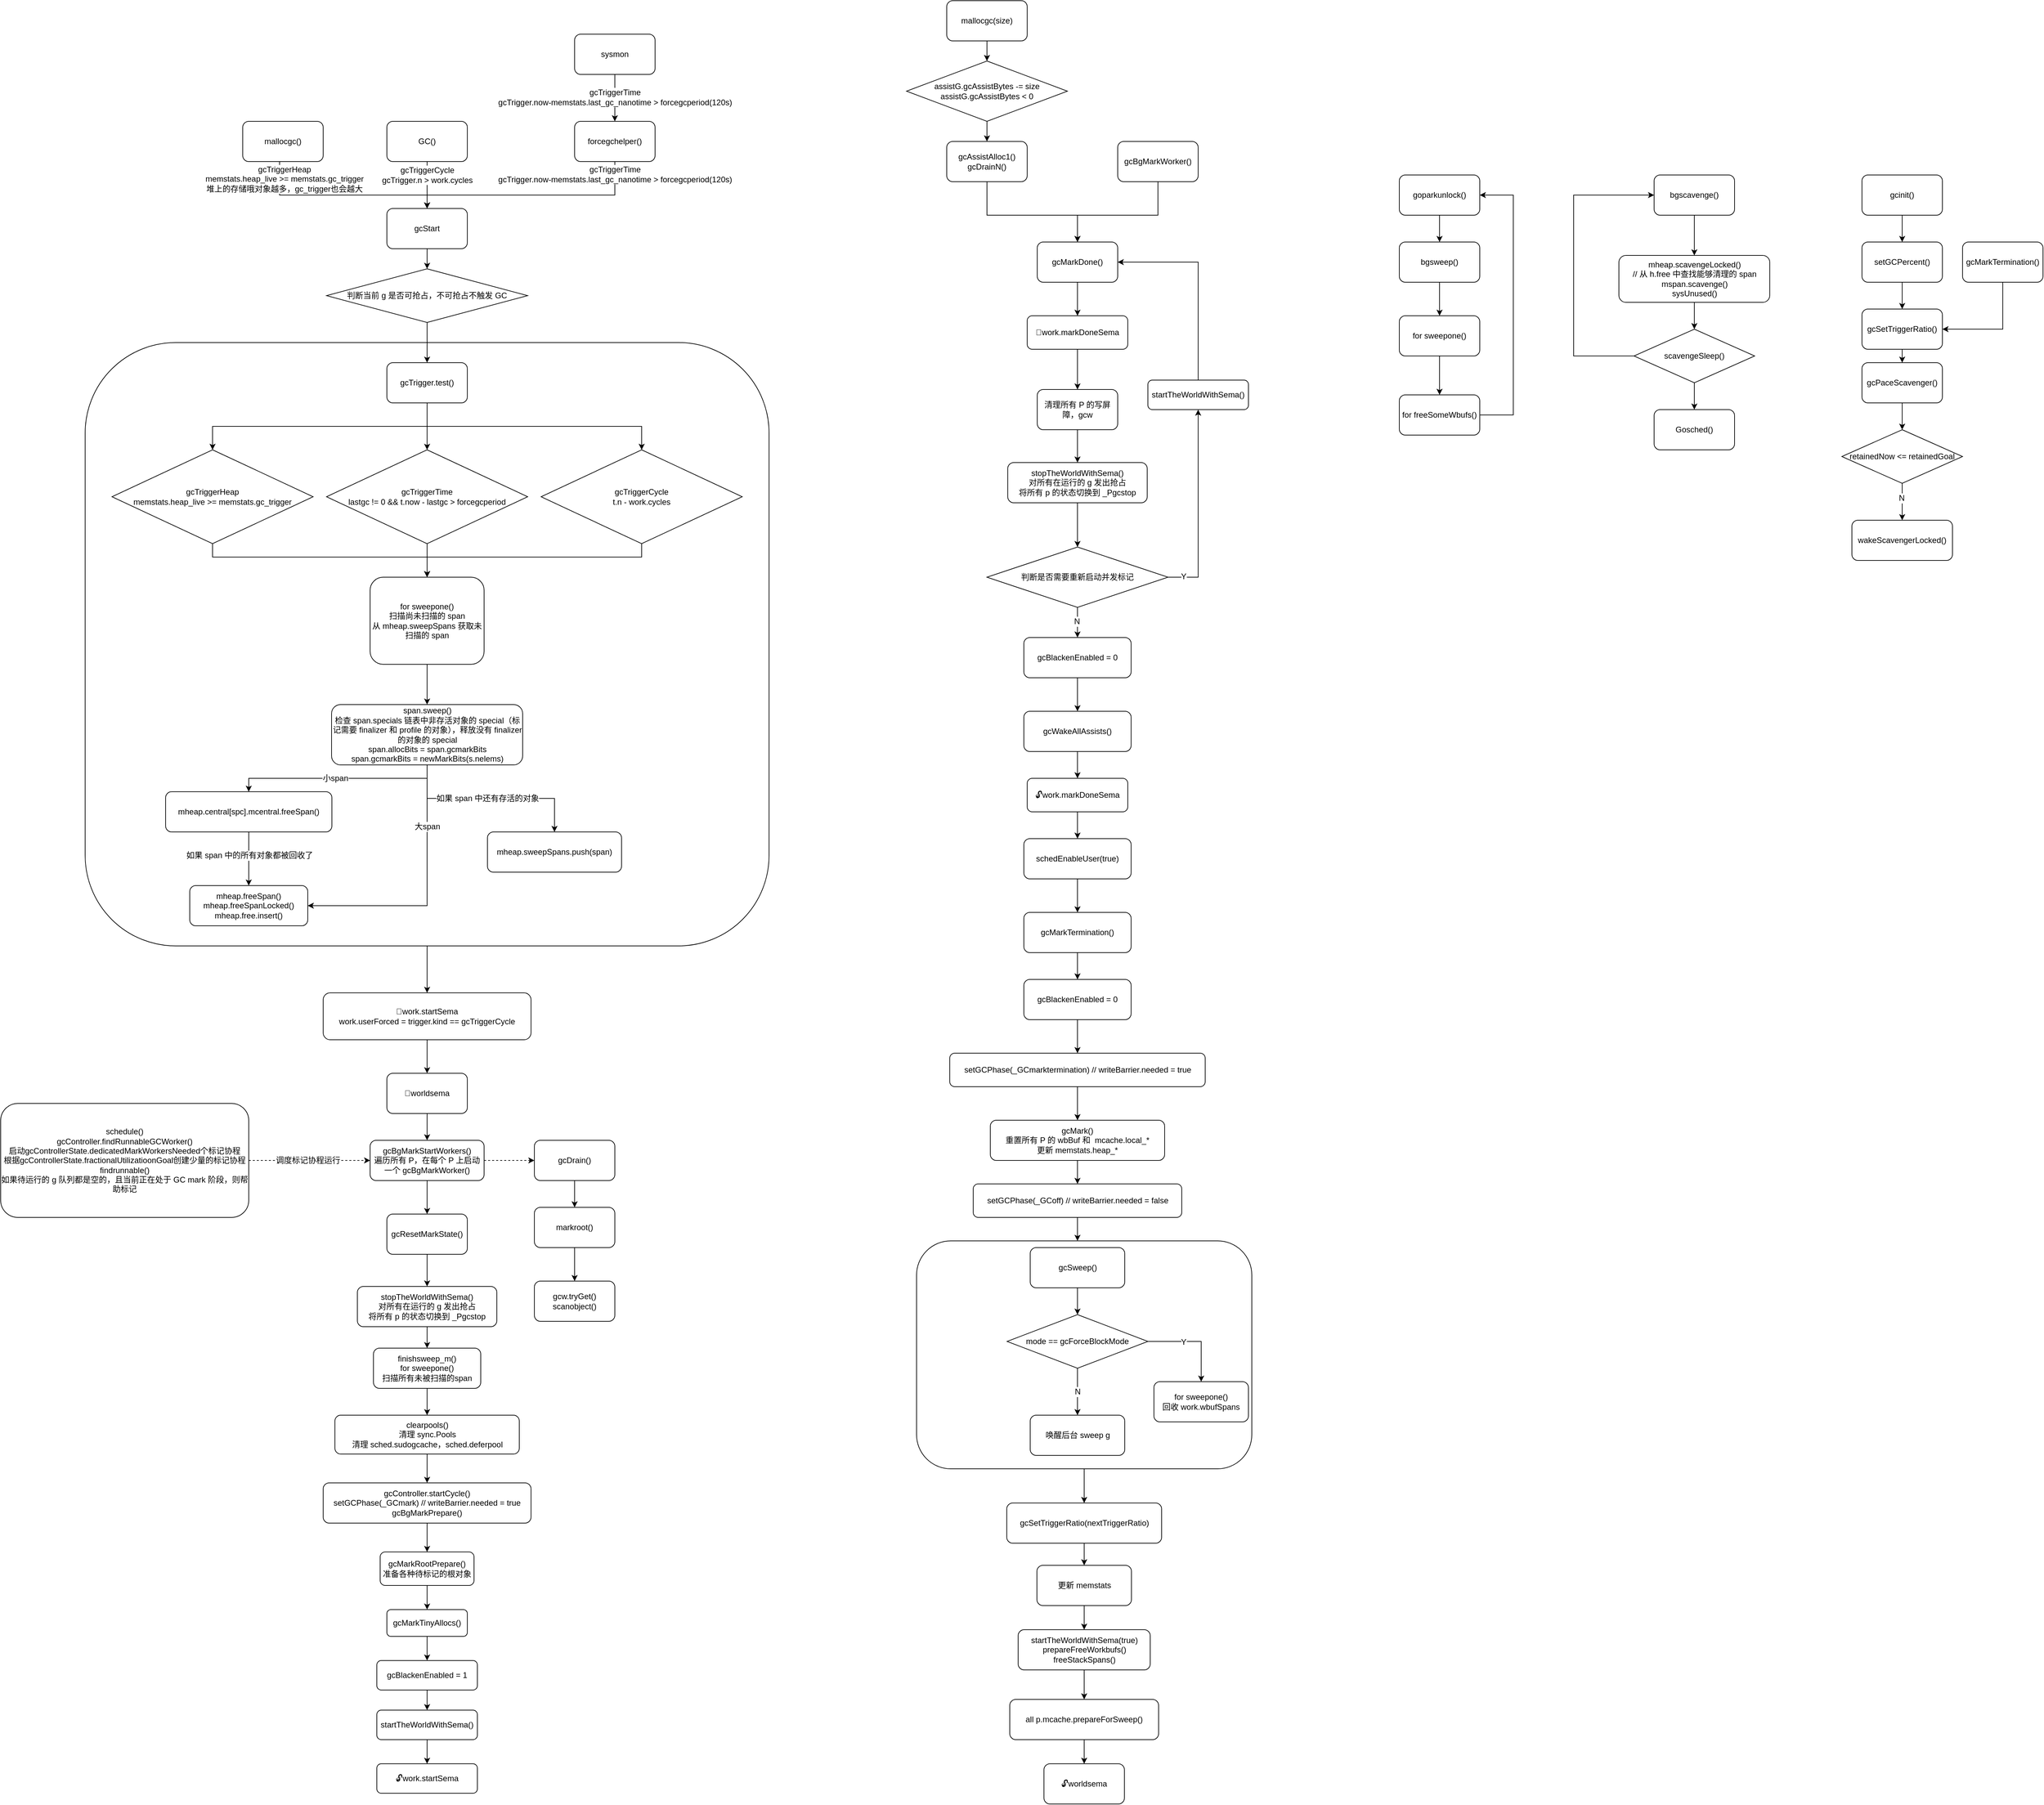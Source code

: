 <mxfile version="12.3.3" type="device" pages="1"><diagram id="ys3H9dHyTZ1n1bp9Ow3e" name="第 1 页"><mxGraphModel dx="1773" dy="725" grid="1" gridSize="10" guides="1" tooltips="1" connect="1" arrows="1" fold="1" page="1" pageScale="1" pageWidth="827" pageHeight="1169" math="0" shadow="0"><root><mxCell id="0"/><mxCell id="1" parent="0"/><mxCell id="b1oLzj6t-3ct0_ZzVgzB-7" style="edgeStyle=orthogonalEdgeStyle;rounded=0;orthogonalLoop=1;jettySize=auto;html=1;entryX=0.5;entryY=0;entryDx=0;entryDy=0;" parent="1" source="b1oLzj6t-3ct0_ZzVgzB-5" target="b1oLzj6t-3ct0_ZzVgzB-6" edge="1"><mxGeometry relative="1" as="geometry"/></mxCell><mxCell id="b1oLzj6t-3ct0_ZzVgzB-5" value="" style="rounded=1;whiteSpace=wrap;html=1;" parent="1" vertex="1"><mxGeometry x="1130" y="2270" width="500" height="340" as="geometry"/></mxCell><mxCell id="8uisp16iPIxhRi5GHD26-39" style="edgeStyle=orthogonalEdgeStyle;rounded=0;orthogonalLoop=1;jettySize=auto;html=1;entryX=0.5;entryY=0;entryDx=0;entryDy=0;" parent="1" source="8uisp16iPIxhRi5GHD26-37" target="8uisp16iPIxhRi5GHD26-38" edge="1"><mxGeometry relative="1" as="geometry"/></mxCell><mxCell id="8uisp16iPIxhRi5GHD26-37" value="" style="rounded=1;whiteSpace=wrap;html=1;" parent="1" vertex="1"><mxGeometry x="-110" y="930" width="1020" height="900" as="geometry"/></mxCell><mxCell id="8uisp16iPIxhRi5GHD26-11" style="edgeStyle=orthogonalEdgeStyle;rounded=0;orthogonalLoop=1;jettySize=auto;html=1;entryX=0.5;entryY=0;entryDx=0;entryDy=0;" parent="1" source="8uisp16iPIxhRi5GHD26-1" target="8uisp16iPIxhRi5GHD26-10" edge="1"><mxGeometry relative="1" as="geometry"/></mxCell><mxCell id="8uisp16iPIxhRi5GHD26-1" value="gcStart" style="rounded=1;whiteSpace=wrap;html=1;" parent="1" vertex="1"><mxGeometry x="340" y="730" width="120" height="60" as="geometry"/></mxCell><mxCell id="8uisp16iPIxhRi5GHD26-8" style="edgeStyle=orthogonalEdgeStyle;rounded=0;orthogonalLoop=1;jettySize=auto;html=1;entryX=0.5;entryY=0;entryDx=0;entryDy=0;" parent="1" source="8uisp16iPIxhRi5GHD26-2" target="8uisp16iPIxhRi5GHD26-1" edge="1"><mxGeometry relative="1" as="geometry"><Array as="points"><mxPoint x="180" y="710"/><mxPoint x="400" y="710"/></Array></mxGeometry></mxCell><mxCell id="G8RIsHedrtLIxMDYcc-C-1" value="gcTriggerHeap&lt;br&gt;memstats.heap_live &amp;gt;= memstats.gc_trigger&lt;br&gt;堆上的存储哦对象越多，gc_trigger也会越大" style="text;html=1;align=center;verticalAlign=middle;resizable=0;points=[];;labelBackgroundColor=#ffffff;" vertex="1" connectable="0" parent="8uisp16iPIxhRi5GHD26-8"><mxGeometry x="-0.821" y="7" relative="1" as="geometry"><mxPoint as="offset"/></mxGeometry></mxCell><mxCell id="8uisp16iPIxhRi5GHD26-2" value="mallocgc()" style="rounded=1;whiteSpace=wrap;html=1;" parent="1" vertex="1"><mxGeometry x="125" y="600" width="120" height="60" as="geometry"/></mxCell><mxCell id="8uisp16iPIxhRi5GHD26-5" style="edgeStyle=orthogonalEdgeStyle;rounded=0;orthogonalLoop=1;jettySize=auto;html=1;entryX=0.5;entryY=0;entryDx=0;entryDy=0;" parent="1" source="8uisp16iPIxhRi5GHD26-4" target="8uisp16iPIxhRi5GHD26-1" edge="1"><mxGeometry relative="1" as="geometry"/></mxCell><mxCell id="G8RIsHedrtLIxMDYcc-C-2" value="gcTriggerCycle&lt;br&gt;gcTrigger.n &amp;gt; work.cycles" style="text;html=1;align=center;verticalAlign=middle;resizable=0;points=[];;labelBackgroundColor=#ffffff;" vertex="1" connectable="0" parent="8uisp16iPIxhRi5GHD26-5"><mxGeometry x="-0.171" y="1" relative="1" as="geometry"><mxPoint x="-1" y="-9" as="offset"/></mxGeometry></mxCell><mxCell id="8uisp16iPIxhRi5GHD26-4" value="GC()" style="rounded=1;whiteSpace=wrap;html=1;" parent="1" vertex="1"><mxGeometry x="340" y="600" width="120" height="60" as="geometry"/></mxCell><mxCell id="8uisp16iPIxhRi5GHD26-7" style="edgeStyle=orthogonalEdgeStyle;rounded=0;orthogonalLoop=1;jettySize=auto;html=1;entryX=0.5;entryY=0;entryDx=0;entryDy=0;exitX=0.5;exitY=1;exitDx=0;exitDy=0;" parent="1" source="8uisp16iPIxhRi5GHD26-6" target="8uisp16iPIxhRi5GHD26-1" edge="1"><mxGeometry relative="1" as="geometry"><Array as="points"><mxPoint x="680" y="710"/><mxPoint x="400" y="710"/></Array></mxGeometry></mxCell><mxCell id="G8RIsHedrtLIxMDYcc-C-3" value="gcTriggerTime&lt;br&gt;gcTrigger.now-memstats.last_gc_nanotime &amp;gt; forcegcperiod(120s)" style="text;html=1;align=center;verticalAlign=middle;resizable=0;points=[];;labelBackgroundColor=#ffffff;" vertex="1" connectable="0" parent="8uisp16iPIxhRi5GHD26-7"><mxGeometry x="-0.796" y="1" relative="1" as="geometry"><mxPoint x="-1" y="-17" as="offset"/></mxGeometry></mxCell><mxCell id="8uisp16iPIxhRi5GHD26-6" value="forcegchelper()" style="rounded=1;whiteSpace=wrap;html=1;" parent="1" vertex="1"><mxGeometry x="620" y="600" width="120" height="60" as="geometry"/></mxCell><mxCell id="8uisp16iPIxhRi5GHD26-13" style="edgeStyle=orthogonalEdgeStyle;rounded=0;orthogonalLoop=1;jettySize=auto;html=1;entryX=0.5;entryY=0;entryDx=0;entryDy=0;" parent="1" source="8uisp16iPIxhRi5GHD26-10" target="8uisp16iPIxhRi5GHD26-12" edge="1"><mxGeometry relative="1" as="geometry"/></mxCell><mxCell id="8uisp16iPIxhRi5GHD26-10" value="判断当前 g 是否可抢占，不可抢占不触发 GC" style="rhombus;whiteSpace=wrap;html=1;" parent="1" vertex="1"><mxGeometry x="250" y="820" width="300" height="80" as="geometry"/></mxCell><mxCell id="8uisp16iPIxhRi5GHD26-17" style="edgeStyle=orthogonalEdgeStyle;rounded=0;orthogonalLoop=1;jettySize=auto;html=1;entryX=0.5;entryY=0;entryDx=0;entryDy=0;" parent="1" source="8uisp16iPIxhRi5GHD26-12" target="8uisp16iPIxhRi5GHD26-15" edge="1"><mxGeometry relative="1" as="geometry"/></mxCell><mxCell id="8uisp16iPIxhRi5GHD26-18" style="edgeStyle=orthogonalEdgeStyle;rounded=0;orthogonalLoop=1;jettySize=auto;html=1;entryX=0.5;entryY=0;entryDx=0;entryDy=0;exitX=0.5;exitY=1;exitDx=0;exitDy=0;" parent="1" source="8uisp16iPIxhRi5GHD26-12" target="8uisp16iPIxhRi5GHD26-14" edge="1"><mxGeometry relative="1" as="geometry"/></mxCell><mxCell id="8uisp16iPIxhRi5GHD26-19" style="edgeStyle=orthogonalEdgeStyle;rounded=0;orthogonalLoop=1;jettySize=auto;html=1;entryX=0.5;entryY=0;entryDx=0;entryDy=0;exitX=0.5;exitY=1;exitDx=0;exitDy=0;" parent="1" source="8uisp16iPIxhRi5GHD26-12" target="8uisp16iPIxhRi5GHD26-16" edge="1"><mxGeometry relative="1" as="geometry"/></mxCell><mxCell id="8uisp16iPIxhRi5GHD26-12" value="gcTrigger.test()" style="rounded=1;whiteSpace=wrap;html=1;" parent="1" vertex="1"><mxGeometry x="340" y="960" width="120" height="60" as="geometry"/></mxCell><mxCell id="G8RIsHedrtLIxMDYcc-C-7" style="edgeStyle=orthogonalEdgeStyle;rounded=0;orthogonalLoop=1;jettySize=auto;html=1;entryX=0.5;entryY=0;entryDx=0;entryDy=0;" edge="1" parent="1" source="8uisp16iPIxhRi5GHD26-14" target="8uisp16iPIxhRi5GHD26-20"><mxGeometry relative="1" as="geometry"><Array as="points"><mxPoint x="80" y="1250"/><mxPoint x="400" y="1250"/></Array></mxGeometry></mxCell><mxCell id="8uisp16iPIxhRi5GHD26-14" value="gcTriggerHeap&lt;br&gt;memstats.heap_live &amp;gt;= memstats.gc_trigger" style="rhombus;whiteSpace=wrap;html=1;" parent="1" vertex="1"><mxGeometry x="-70" y="1090" width="300" height="140" as="geometry"/></mxCell><mxCell id="8uisp16iPIxhRi5GHD26-21" style="edgeStyle=orthogonalEdgeStyle;rounded=0;orthogonalLoop=1;jettySize=auto;html=1;entryX=0.5;entryY=0;entryDx=0;entryDy=0;" parent="1" source="8uisp16iPIxhRi5GHD26-15" target="8uisp16iPIxhRi5GHD26-20" edge="1"><mxGeometry relative="1" as="geometry"/></mxCell><mxCell id="8uisp16iPIxhRi5GHD26-15" value="gcTriggerTime&lt;br&gt;lastgc != 0 &amp;amp;&amp;amp; t.now - lastgc &amp;gt; forcegcperiod" style="rhombus;whiteSpace=wrap;html=1;" parent="1" vertex="1"><mxGeometry x="250" y="1090" width="300" height="140" as="geometry"/></mxCell><mxCell id="G8RIsHedrtLIxMDYcc-C-8" style="edgeStyle=orthogonalEdgeStyle;rounded=0;orthogonalLoop=1;jettySize=auto;html=1;entryX=0.5;entryY=0;entryDx=0;entryDy=0;" edge="1" parent="1" source="8uisp16iPIxhRi5GHD26-16" target="8uisp16iPIxhRi5GHD26-20"><mxGeometry relative="1" as="geometry"><Array as="points"><mxPoint x="720" y="1250"/><mxPoint x="400" y="1250"/></Array></mxGeometry></mxCell><mxCell id="8uisp16iPIxhRi5GHD26-16" value="gcTriggerCycle&lt;br&gt;t.n - work.cycles" style="rhombus;whiteSpace=wrap;html=1;" parent="1" vertex="1"><mxGeometry x="570" y="1090" width="300" height="140" as="geometry"/></mxCell><mxCell id="8uisp16iPIxhRi5GHD26-23" style="edgeStyle=orthogonalEdgeStyle;rounded=0;orthogonalLoop=1;jettySize=auto;html=1;" parent="1" source="8uisp16iPIxhRi5GHD26-20" target="8uisp16iPIxhRi5GHD26-22" edge="1"><mxGeometry relative="1" as="geometry"/></mxCell><mxCell id="8uisp16iPIxhRi5GHD26-20" value="for sweepone()&lt;br&gt;扫描尚未扫描的 span&lt;br&gt;从 mheap.sweepSpans 获取未扫描的 span" style="rounded=1;whiteSpace=wrap;html=1;" parent="1" vertex="1"><mxGeometry x="315" y="1280" width="170" height="130" as="geometry"/></mxCell><mxCell id="8uisp16iPIxhRi5GHD26-25" style="edgeStyle=orthogonalEdgeStyle;rounded=0;orthogonalLoop=1;jettySize=auto;html=1;entryX=0.5;entryY=0;entryDx=0;entryDy=0;" parent="1" source="8uisp16iPIxhRi5GHD26-22" target="8uisp16iPIxhRi5GHD26-24" edge="1"><mxGeometry relative="1" as="geometry"/></mxCell><mxCell id="8uisp16iPIxhRi5GHD26-26" value="小span" style="text;html=1;resizable=0;points=[];align=center;verticalAlign=middle;labelBackgroundColor=#ffffff;" parent="8uisp16iPIxhRi5GHD26-25" vertex="1" connectable="0"><mxGeometry x="0.025" relative="1" as="geometry"><mxPoint as="offset"/></mxGeometry></mxCell><mxCell id="8uisp16iPIxhRi5GHD26-30" style="edgeStyle=orthogonalEdgeStyle;rounded=0;orthogonalLoop=1;jettySize=auto;html=1;entryX=1;entryY=0.5;entryDx=0;entryDy=0;" parent="1" source="8uisp16iPIxhRi5GHD26-22" target="8uisp16iPIxhRi5GHD26-27" edge="1"><mxGeometry relative="1" as="geometry"><Array as="points"><mxPoint x="400" y="1770"/></Array></mxGeometry></mxCell><mxCell id="8uisp16iPIxhRi5GHD26-31" value="大span" style="text;html=1;resizable=0;points=[];align=center;verticalAlign=middle;labelBackgroundColor=#ffffff;" parent="8uisp16iPIxhRi5GHD26-30" vertex="1" connectable="0"><mxGeometry x="-0.528" relative="1" as="geometry"><mxPoint as="offset"/></mxGeometry></mxCell><mxCell id="8uisp16iPIxhRi5GHD26-35" style="edgeStyle=orthogonalEdgeStyle;rounded=0;orthogonalLoop=1;jettySize=auto;html=1;" parent="1" source="8uisp16iPIxhRi5GHD26-22" target="8uisp16iPIxhRi5GHD26-32" edge="1"><mxGeometry relative="1" as="geometry"/></mxCell><mxCell id="8uisp16iPIxhRi5GHD26-36" value="如果 span 中还有存活的对象" style="text;html=1;resizable=0;points=[];align=center;verticalAlign=middle;labelBackgroundColor=#ffffff;" parent="8uisp16iPIxhRi5GHD26-35" vertex="1" connectable="0"><mxGeometry x="-0.152" y="-2" relative="1" as="geometry"><mxPoint x="17" y="-2" as="offset"/></mxGeometry></mxCell><mxCell id="8uisp16iPIxhRi5GHD26-22" value="span.sweep()&lt;br&gt;检查 span.specials 链表中非存活对象的 special（标记需要 finalizer 和 profile 的对象），释放没有 finalizer 的对象的 special&lt;br&gt;span.allocBits = span.gcmarkBits&lt;br&gt;span.gcmarkBits = newMarkBits(s.nelems)" style="rounded=1;whiteSpace=wrap;html=1;" parent="1" vertex="1"><mxGeometry x="257.5" y="1470" width="285" height="90" as="geometry"/></mxCell><mxCell id="8uisp16iPIxhRi5GHD26-28" style="edgeStyle=orthogonalEdgeStyle;rounded=0;orthogonalLoop=1;jettySize=auto;html=1;entryX=0.5;entryY=0;entryDx=0;entryDy=0;" parent="1" source="8uisp16iPIxhRi5GHD26-24" target="8uisp16iPIxhRi5GHD26-27" edge="1"><mxGeometry relative="1" as="geometry"/></mxCell><mxCell id="8uisp16iPIxhRi5GHD26-29" value="如果 span 中的所有对象都被回收了" style="text;html=1;resizable=0;points=[];align=center;verticalAlign=middle;labelBackgroundColor=#ffffff;" parent="8uisp16iPIxhRi5GHD26-28" vertex="1" connectable="0"><mxGeometry x="-0.12" y="1" relative="1" as="geometry"><mxPoint as="offset"/></mxGeometry></mxCell><mxCell id="8uisp16iPIxhRi5GHD26-24" value="mheap.central[spc].mcentral.freeSpan()" style="rounded=1;whiteSpace=wrap;html=1;" parent="1" vertex="1"><mxGeometry x="10" y="1600" width="248" height="60" as="geometry"/></mxCell><mxCell id="8uisp16iPIxhRi5GHD26-27" value="mheap.freeSpan()&lt;br&gt;mheap.freeSpanLocked()&lt;br&gt;mheap.free.insert()" style="rounded=1;whiteSpace=wrap;html=1;" parent="1" vertex="1"><mxGeometry x="46" y="1740" width="176" height="60" as="geometry"/></mxCell><mxCell id="8uisp16iPIxhRi5GHD26-32" value="mheap.sweepSpans.push(span)" style="rounded=1;whiteSpace=wrap;html=1;" parent="1" vertex="1"><mxGeometry x="490" y="1660" width="200" height="60" as="geometry"/></mxCell><mxCell id="8uisp16iPIxhRi5GHD26-41" style="edgeStyle=orthogonalEdgeStyle;rounded=0;orthogonalLoop=1;jettySize=auto;html=1;" parent="1" source="8uisp16iPIxhRi5GHD26-38" target="8uisp16iPIxhRi5GHD26-40" edge="1"><mxGeometry relative="1" as="geometry"/></mxCell><mxCell id="8uisp16iPIxhRi5GHD26-38" value="🔐work.startSema&lt;br&gt;work.userForced = trigger.kind == gcTriggerCycle" style="rounded=1;whiteSpace=wrap;html=1;" parent="1" vertex="1"><mxGeometry x="245" y="1900" width="310" height="70" as="geometry"/></mxCell><mxCell id="8uisp16iPIxhRi5GHD26-46" style="edgeStyle=orthogonalEdgeStyle;rounded=0;orthogonalLoop=1;jettySize=auto;html=1;entryX=0.5;entryY=0;entryDx=0;entryDy=0;" parent="1" source="8uisp16iPIxhRi5GHD26-40" target="8uisp16iPIxhRi5GHD26-42" edge="1"><mxGeometry relative="1" as="geometry"/></mxCell><mxCell id="8uisp16iPIxhRi5GHD26-40" value="🔐worldsema" style="rounded=1;whiteSpace=wrap;html=1;" parent="1" vertex="1"><mxGeometry x="340" y="2020" width="120" height="60" as="geometry"/></mxCell><mxCell id="8uisp16iPIxhRi5GHD26-48" style="edgeStyle=orthogonalEdgeStyle;rounded=0;orthogonalLoop=1;jettySize=auto;html=1;entryX=0;entryY=0.5;entryDx=0;entryDy=0;dashed=1;" parent="1" source="8uisp16iPIxhRi5GHD26-42" target="8uisp16iPIxhRi5GHD26-47" edge="1"><mxGeometry relative="1" as="geometry"/></mxCell><mxCell id="JSgvf0YtniEoni9fi72_-3" style="edgeStyle=orthogonalEdgeStyle;rounded=0;orthogonalLoop=1;jettySize=auto;html=1;entryX=0.5;entryY=0;entryDx=0;entryDy=0;" parent="1" source="8uisp16iPIxhRi5GHD26-42" target="JSgvf0YtniEoni9fi72_-1" edge="1"><mxGeometry relative="1" as="geometry"/></mxCell><mxCell id="8uisp16iPIxhRi5GHD26-42" value="gcBgMarkStartWorkers()&lt;br&gt;遍历所有 P，在每个 P 上启动一个 gcBgMarkWorker()" style="rounded=1;whiteSpace=wrap;html=1;" parent="1" vertex="1"><mxGeometry x="315" y="2120" width="170" height="60" as="geometry"/></mxCell><mxCell id="8uisp16iPIxhRi5GHD26-44" style="edgeStyle=orthogonalEdgeStyle;rounded=0;orthogonalLoop=1;jettySize=auto;html=1;entryX=0;entryY=0.5;entryDx=0;entryDy=0;dashed=1;" parent="1" source="8uisp16iPIxhRi5GHD26-43" target="8uisp16iPIxhRi5GHD26-42" edge="1"><mxGeometry relative="1" as="geometry"/></mxCell><mxCell id="8uisp16iPIxhRi5GHD26-45" value="调度标记协程运行" style="text;html=1;resizable=0;points=[];align=center;verticalAlign=middle;labelBackgroundColor=#ffffff;" parent="8uisp16iPIxhRi5GHD26-44" vertex="1" connectable="0"><mxGeometry x="-0.152" relative="1" as="geometry"><mxPoint x="11.5" as="offset"/></mxGeometry></mxCell><mxCell id="8uisp16iPIxhRi5GHD26-43" value="schedule()&lt;br&gt;gcController.findRunnableGCWorker()&lt;br&gt;启动gcControllerState.dedicatedMarkWorkersNeeded个标记协程&lt;br&gt;根据gcControllerState.fractionalUtilizatioonGoal创建少量的标记协程&lt;br&gt;findrunnable()&lt;br&gt;如果待运行的 g 队列都是空的，且当前正在处于 GC mark 阶段，则帮助标记" style="rounded=1;whiteSpace=wrap;html=1;" parent="1" vertex="1"><mxGeometry x="-236" y="2065" width="370" height="170" as="geometry"/></mxCell><mxCell id="JSgvf0YtniEoni9fi72_-22" style="edgeStyle=orthogonalEdgeStyle;rounded=0;orthogonalLoop=1;jettySize=auto;html=1;entryX=0.5;entryY=0;entryDx=0;entryDy=0;" parent="1" source="8uisp16iPIxhRi5GHD26-47" target="JSgvf0YtniEoni9fi72_-21" edge="1"><mxGeometry relative="1" as="geometry"/></mxCell><mxCell id="8uisp16iPIxhRi5GHD26-47" value="gcDrain()" style="rounded=1;whiteSpace=wrap;html=1;" parent="1" vertex="1"><mxGeometry x="560" y="2120" width="120" height="60" as="geometry"/></mxCell><mxCell id="JSgvf0YtniEoni9fi72_-4" style="edgeStyle=orthogonalEdgeStyle;rounded=0;orthogonalLoop=1;jettySize=auto;html=1;entryX=0.5;entryY=0;entryDx=0;entryDy=0;" parent="1" source="JSgvf0YtniEoni9fi72_-1" target="JSgvf0YtniEoni9fi72_-2" edge="1"><mxGeometry relative="1" as="geometry"/></mxCell><mxCell id="JSgvf0YtniEoni9fi72_-1" value="gcResetMarkState()" style="rounded=1;whiteSpace=wrap;html=1;" parent="1" vertex="1"><mxGeometry x="340" y="2230" width="120" height="60" as="geometry"/></mxCell><mxCell id="JSgvf0YtniEoni9fi72_-7" style="edgeStyle=orthogonalEdgeStyle;rounded=0;orthogonalLoop=1;jettySize=auto;html=1;entryX=0.5;entryY=0;entryDx=0;entryDy=0;" parent="1" source="JSgvf0YtniEoni9fi72_-2" target="JSgvf0YtniEoni9fi72_-5" edge="1"><mxGeometry relative="1" as="geometry"/></mxCell><mxCell id="JSgvf0YtniEoni9fi72_-2" value="stopTheWorldWithSema()&lt;br&gt;对所有在运行的 g 发出抢占&lt;br&gt;将所有 p 的状态切换到 _Pgcstop" style="rounded=1;whiteSpace=wrap;html=1;" parent="1" vertex="1"><mxGeometry x="296" y="2338" width="208" height="60" as="geometry"/></mxCell><mxCell id="JSgvf0YtniEoni9fi72_-8" style="edgeStyle=orthogonalEdgeStyle;rounded=0;orthogonalLoop=1;jettySize=auto;html=1;entryX=0.5;entryY=0;entryDx=0;entryDy=0;" parent="1" source="JSgvf0YtniEoni9fi72_-5" target="JSgvf0YtniEoni9fi72_-6" edge="1"><mxGeometry relative="1" as="geometry"/></mxCell><mxCell id="JSgvf0YtniEoni9fi72_-5" value="finishsweep_m()&lt;br&gt;for sweepone()&lt;br&gt;扫描所有未被扫描的span" style="rounded=1;whiteSpace=wrap;html=1;" parent="1" vertex="1"><mxGeometry x="320" y="2430" width="160" height="60" as="geometry"/></mxCell><mxCell id="JSgvf0YtniEoni9fi72_-10" style="edgeStyle=orthogonalEdgeStyle;rounded=0;orthogonalLoop=1;jettySize=auto;html=1;entryX=0.5;entryY=0;entryDx=0;entryDy=0;" parent="1" source="JSgvf0YtniEoni9fi72_-6" target="JSgvf0YtniEoni9fi72_-9" edge="1"><mxGeometry relative="1" as="geometry"/></mxCell><mxCell id="JSgvf0YtniEoni9fi72_-6" value="clearpools()&lt;br&gt;清理 sync.Pools&lt;br&gt;清理 sched.sudogcache，sched.deferpool" style="rounded=1;whiteSpace=wrap;html=1;" parent="1" vertex="1"><mxGeometry x="262.5" y="2530" width="275" height="58" as="geometry"/></mxCell><mxCell id="JSgvf0YtniEoni9fi72_-12" style="edgeStyle=orthogonalEdgeStyle;rounded=0;orthogonalLoop=1;jettySize=auto;html=1;entryX=0.5;entryY=0;entryDx=0;entryDy=0;" parent="1" source="JSgvf0YtniEoni9fi72_-9" target="JSgvf0YtniEoni9fi72_-11" edge="1"><mxGeometry relative="1" as="geometry"/></mxCell><mxCell id="JSgvf0YtniEoni9fi72_-9" value="gcController.startCycle()&lt;br&gt;setGCPhase(_GCmark) // writeBarrier.needed = true&lt;br&gt;gcBgMarkPrepare()" style="rounded=1;whiteSpace=wrap;html=1;" parent="1" vertex="1"><mxGeometry x="245" y="2631" width="310" height="60" as="geometry"/></mxCell><mxCell id="JSgvf0YtniEoni9fi72_-14" style="edgeStyle=orthogonalEdgeStyle;rounded=0;orthogonalLoop=1;jettySize=auto;html=1;entryX=0.5;entryY=0;entryDx=0;entryDy=0;" parent="1" source="JSgvf0YtniEoni9fi72_-11" target="JSgvf0YtniEoni9fi72_-13" edge="1"><mxGeometry relative="1" as="geometry"/></mxCell><mxCell id="JSgvf0YtniEoni9fi72_-11" value="&lt;span style=&quot;white-space: normal&quot;&gt;gcMarkRootPrepare()&lt;br&gt;准备各种待标记的根对象&lt;br&gt;&lt;/span&gt;" style="rounded=1;whiteSpace=wrap;html=1;" parent="1" vertex="1"><mxGeometry x="330" y="2734" width="140" height="50" as="geometry"/></mxCell><mxCell id="JSgvf0YtniEoni9fi72_-17" style="edgeStyle=orthogonalEdgeStyle;rounded=0;orthogonalLoop=1;jettySize=auto;html=1;entryX=0.5;entryY=0;entryDx=0;entryDy=0;" parent="1" source="JSgvf0YtniEoni9fi72_-13" target="JSgvf0YtniEoni9fi72_-15" edge="1"><mxGeometry relative="1" as="geometry"/></mxCell><mxCell id="JSgvf0YtniEoni9fi72_-13" value="gcMarkTinyAllocs()" style="rounded=1;whiteSpace=wrap;html=1;" parent="1" vertex="1"><mxGeometry x="340" y="2820" width="120" height="40" as="geometry"/></mxCell><mxCell id="JSgvf0YtniEoni9fi72_-18" style="edgeStyle=orthogonalEdgeStyle;rounded=0;orthogonalLoop=1;jettySize=auto;html=1;entryX=0.5;entryY=0;entryDx=0;entryDy=0;" parent="1" source="JSgvf0YtniEoni9fi72_-15" target="JSgvf0YtniEoni9fi72_-16" edge="1"><mxGeometry relative="1" as="geometry"/></mxCell><mxCell id="JSgvf0YtniEoni9fi72_-15" value="gcBlackenEnabled = 1" style="rounded=1;whiteSpace=wrap;html=1;" parent="1" vertex="1"><mxGeometry x="325" y="2896" width="150" height="44" as="geometry"/></mxCell><mxCell id="JSgvf0YtniEoni9fi72_-20" style="edgeStyle=orthogonalEdgeStyle;rounded=0;orthogonalLoop=1;jettySize=auto;html=1;entryX=0.5;entryY=0;entryDx=0;entryDy=0;" parent="1" source="JSgvf0YtniEoni9fi72_-16" target="JSgvf0YtniEoni9fi72_-19" edge="1"><mxGeometry relative="1" as="geometry"/></mxCell><mxCell id="JSgvf0YtniEoni9fi72_-16" value="startTheWorldWithSema()" style="rounded=1;whiteSpace=wrap;html=1;" parent="1" vertex="1"><mxGeometry x="325" y="2970" width="150" height="44" as="geometry"/></mxCell><mxCell id="JSgvf0YtniEoni9fi72_-19" value="🔓work.startSema" style="rounded=1;whiteSpace=wrap;html=1;" parent="1" vertex="1"><mxGeometry x="325" y="3050" width="150" height="44" as="geometry"/></mxCell><mxCell id="JSgvf0YtniEoni9fi72_-24" style="edgeStyle=orthogonalEdgeStyle;rounded=0;orthogonalLoop=1;jettySize=auto;html=1;entryX=0.5;entryY=0;entryDx=0;entryDy=0;" parent="1" source="JSgvf0YtniEoni9fi72_-21" target="JSgvf0YtniEoni9fi72_-23" edge="1"><mxGeometry relative="1" as="geometry"/></mxCell><mxCell id="JSgvf0YtniEoni9fi72_-21" value="markroot()" style="rounded=1;whiteSpace=wrap;html=1;" parent="1" vertex="1"><mxGeometry x="560" y="2220" width="120" height="60" as="geometry"/></mxCell><mxCell id="JSgvf0YtniEoni9fi72_-23" value="gcw.tryGet()&lt;br&gt;scanobject()" style="rounded=1;whiteSpace=wrap;html=1;" parent="1" vertex="1"><mxGeometry x="560" y="2330" width="120" height="60" as="geometry"/></mxCell><mxCell id="JSgvf0YtniEoni9fi72_-31" style="edgeStyle=orthogonalEdgeStyle;rounded=0;orthogonalLoop=1;jettySize=auto;html=1;entryX=0.5;entryY=0;entryDx=0;entryDy=0;" parent="1" source="JSgvf0YtniEoni9fi72_-26" target="JSgvf0YtniEoni9fi72_-30" edge="1"><mxGeometry relative="1" as="geometry"/></mxCell><mxCell id="JSgvf0YtniEoni9fi72_-26" value="gcMarkDone()" style="rounded=1;whiteSpace=wrap;html=1;" parent="1" vertex="1"><mxGeometry x="1310" y="780" width="120" height="60" as="geometry"/></mxCell><mxCell id="JSgvf0YtniEoni9fi72_-29" style="edgeStyle=orthogonalEdgeStyle;rounded=0;orthogonalLoop=1;jettySize=auto;html=1;entryX=0.5;entryY=0;entryDx=0;entryDy=0;" parent="1" source="JSgvf0YtniEoni9fi72_-27" target="JSgvf0YtniEoni9fi72_-26" edge="1"><mxGeometry relative="1" as="geometry"><Array as="points"><mxPoint x="1490" y="740"/><mxPoint x="1370" y="740"/></Array></mxGeometry></mxCell><mxCell id="JSgvf0YtniEoni9fi72_-27" value="gcBgMarkWorker()" style="rounded=1;whiteSpace=wrap;html=1;" parent="1" vertex="1"><mxGeometry x="1430" y="630" width="120" height="60" as="geometry"/></mxCell><mxCell id="JSgvf0YtniEoni9fi72_-35" style="edgeStyle=orthogonalEdgeStyle;rounded=0;orthogonalLoop=1;jettySize=auto;html=1;entryX=0.5;entryY=0;entryDx=0;entryDy=0;" parent="1" source="JSgvf0YtniEoni9fi72_-30" target="JSgvf0YtniEoni9fi72_-34" edge="1"><mxGeometry relative="1" as="geometry"/></mxCell><mxCell id="JSgvf0YtniEoni9fi72_-30" value="🔐work.markDoneSema" style="rounded=1;whiteSpace=wrap;html=1;" parent="1" vertex="1"><mxGeometry x="1295" y="890" width="150" height="50" as="geometry"/></mxCell><mxCell id="JSgvf0YtniEoni9fi72_-37" style="edgeStyle=orthogonalEdgeStyle;rounded=0;orthogonalLoop=1;jettySize=auto;html=1;entryX=0.5;entryY=0;entryDx=0;entryDy=0;" parent="1" source="JSgvf0YtniEoni9fi72_-34" target="JSgvf0YtniEoni9fi72_-36" edge="1"><mxGeometry relative="1" as="geometry"/></mxCell><mxCell id="JSgvf0YtniEoni9fi72_-34" value="&lt;span style=&quot;white-space: normal&quot;&gt;清理所有 P 的写屏障，gcw&lt;/span&gt;" style="rounded=1;whiteSpace=wrap;html=1;" parent="1" vertex="1"><mxGeometry x="1310" y="1000" width="120" height="60" as="geometry"/></mxCell><mxCell id="JSgvf0YtniEoni9fi72_-40" style="edgeStyle=orthogonalEdgeStyle;rounded=0;orthogonalLoop=1;jettySize=auto;html=1;entryX=0.5;entryY=0;entryDx=0;entryDy=0;" parent="1" source="JSgvf0YtniEoni9fi72_-36" target="JSgvf0YtniEoni9fi72_-39" edge="1"><mxGeometry relative="1" as="geometry"/></mxCell><mxCell id="JSgvf0YtniEoni9fi72_-36" value="stopTheWorldWithSema()&lt;br&gt;对所有在运行的 g 发出抢占&lt;br&gt;将所有 p 的状态切换到 _Pgcstop" style="rounded=1;whiteSpace=wrap;html=1;" parent="1" vertex="1"><mxGeometry x="1266" y="1109" width="208" height="60" as="geometry"/></mxCell><mxCell id="JSgvf0YtniEoni9fi72_-44" style="edgeStyle=orthogonalEdgeStyle;rounded=0;orthogonalLoop=1;jettySize=auto;html=1;entryX=0.5;entryY=0;entryDx=0;entryDy=0;" parent="1" source="JSgvf0YtniEoni9fi72_-39" target="JSgvf0YtniEoni9fi72_-43" edge="1"><mxGeometry relative="1" as="geometry"/></mxCell><mxCell id="JSgvf0YtniEoni9fi72_-53" value="N" style="text;html=1;align=center;verticalAlign=middle;resizable=0;points=[];;labelBackgroundColor=#ffffff;" parent="JSgvf0YtniEoni9fi72_-44" vertex="1" connectable="0"><mxGeometry x="-0.067" y="-1" relative="1" as="geometry"><mxPoint as="offset"/></mxGeometry></mxCell><mxCell id="JSgvf0YtniEoni9fi72_-55" style="edgeStyle=orthogonalEdgeStyle;rounded=0;orthogonalLoop=1;jettySize=auto;html=1;entryX=0.5;entryY=1;entryDx=0;entryDy=0;" parent="1" source="JSgvf0YtniEoni9fi72_-39" target="JSgvf0YtniEoni9fi72_-54" edge="1"><mxGeometry relative="1" as="geometry"><Array as="points"><mxPoint x="1550" y="1280"/></Array></mxGeometry></mxCell><mxCell id="JSgvf0YtniEoni9fi72_-57" value="Y" style="text;html=1;align=center;verticalAlign=middle;resizable=0;points=[];;labelBackgroundColor=#ffffff;" parent="JSgvf0YtniEoni9fi72_-55" vertex="1" connectable="0"><mxGeometry x="-0.844" y="1" relative="1" as="geometry"><mxPoint as="offset"/></mxGeometry></mxCell><mxCell id="JSgvf0YtniEoni9fi72_-39" value="&lt;span style=&quot;white-space: normal&quot;&gt;判断是否需要重新启动并发标记&lt;/span&gt;" style="rhombus;whiteSpace=wrap;html=1;" parent="1" vertex="1"><mxGeometry x="1235" y="1235" width="270" height="90" as="geometry"/></mxCell><mxCell id="JSgvf0YtniEoni9fi72_-47" style="edgeStyle=orthogonalEdgeStyle;rounded=0;orthogonalLoop=1;jettySize=auto;html=1;entryX=0.5;entryY=0;entryDx=0;entryDy=0;" parent="1" source="JSgvf0YtniEoni9fi72_-43" target="JSgvf0YtniEoni9fi72_-45" edge="1"><mxGeometry relative="1" as="geometry"/></mxCell><mxCell id="JSgvf0YtniEoni9fi72_-43" value="gcBlackenEnabled = 0" style="rounded=1;whiteSpace=wrap;html=1;" parent="1" vertex="1"><mxGeometry x="1290" y="1370" width="160" height="60" as="geometry"/></mxCell><mxCell id="JSgvf0YtniEoni9fi72_-48" style="edgeStyle=orthogonalEdgeStyle;rounded=0;orthogonalLoop=1;jettySize=auto;html=1;entryX=0.5;entryY=0;entryDx=0;entryDy=0;" parent="1" source="JSgvf0YtniEoni9fi72_-45" target="JSgvf0YtniEoni9fi72_-46" edge="1"><mxGeometry relative="1" as="geometry"/></mxCell><mxCell id="JSgvf0YtniEoni9fi72_-45" value="gcWakeAllAssists()" style="rounded=1;whiteSpace=wrap;html=1;" parent="1" vertex="1"><mxGeometry x="1290" y="1480" width="160" height="60" as="geometry"/></mxCell><mxCell id="JSgvf0YtniEoni9fi72_-50" style="edgeStyle=orthogonalEdgeStyle;rounded=0;orthogonalLoop=1;jettySize=auto;html=1;entryX=0.5;entryY=0;entryDx=0;entryDy=0;" parent="1" source="JSgvf0YtniEoni9fi72_-46" target="JSgvf0YtniEoni9fi72_-49" edge="1"><mxGeometry relative="1" as="geometry"/></mxCell><mxCell id="JSgvf0YtniEoni9fi72_-46" value="🔓work.markDoneSema" style="rounded=1;whiteSpace=wrap;html=1;" parent="1" vertex="1"><mxGeometry x="1295" y="1580" width="150" height="50" as="geometry"/></mxCell><mxCell id="JSgvf0YtniEoni9fi72_-52" style="edgeStyle=orthogonalEdgeStyle;rounded=0;orthogonalLoop=1;jettySize=auto;html=1;entryX=0.5;entryY=0;entryDx=0;entryDy=0;" parent="1" source="JSgvf0YtniEoni9fi72_-49" target="JSgvf0YtniEoni9fi72_-51" edge="1"><mxGeometry relative="1" as="geometry"/></mxCell><mxCell id="JSgvf0YtniEoni9fi72_-49" value="schedEnableUser(true)" style="rounded=1;whiteSpace=wrap;html=1;" parent="1" vertex="1"><mxGeometry x="1290" y="1670" width="160" height="60" as="geometry"/></mxCell><mxCell id="JSgvf0YtniEoni9fi72_-59" style="edgeStyle=orthogonalEdgeStyle;rounded=0;orthogonalLoop=1;jettySize=auto;html=1;entryX=0.5;entryY=0;entryDx=0;entryDy=0;" parent="1" source="JSgvf0YtniEoni9fi72_-51" target="JSgvf0YtniEoni9fi72_-58" edge="1"><mxGeometry relative="1" as="geometry"/></mxCell><mxCell id="JSgvf0YtniEoni9fi72_-51" value="gcMarkTermination()" style="rounded=1;whiteSpace=wrap;html=1;" parent="1" vertex="1"><mxGeometry x="1290" y="1780" width="160" height="60" as="geometry"/></mxCell><mxCell id="JSgvf0YtniEoni9fi72_-56" style="edgeStyle=orthogonalEdgeStyle;rounded=0;orthogonalLoop=1;jettySize=auto;html=1;entryX=1;entryY=0.5;entryDx=0;entryDy=0;" parent="1" source="JSgvf0YtniEoni9fi72_-54" target="JSgvf0YtniEoni9fi72_-26" edge="1"><mxGeometry relative="1" as="geometry"><Array as="points"><mxPoint x="1550" y="810"/></Array></mxGeometry></mxCell><mxCell id="JSgvf0YtniEoni9fi72_-54" value="startTheWorldWithSema()" style="rounded=1;whiteSpace=wrap;html=1;" parent="1" vertex="1"><mxGeometry x="1475" y="986" width="150" height="44" as="geometry"/></mxCell><mxCell id="JSgvf0YtniEoni9fi72_-61" style="edgeStyle=orthogonalEdgeStyle;rounded=0;orthogonalLoop=1;jettySize=auto;html=1;entryX=0.5;entryY=0;entryDx=0;entryDy=0;" parent="1" source="JSgvf0YtniEoni9fi72_-58" target="JSgvf0YtniEoni9fi72_-60" edge="1"><mxGeometry relative="1" as="geometry"/></mxCell><mxCell id="JSgvf0YtniEoni9fi72_-58" value="gcBlackenEnabled = 0" style="rounded=1;whiteSpace=wrap;html=1;" parent="1" vertex="1"><mxGeometry x="1290" y="1880" width="160" height="60" as="geometry"/></mxCell><mxCell id="JSgvf0YtniEoni9fi72_-63" style="edgeStyle=orthogonalEdgeStyle;rounded=0;orthogonalLoop=1;jettySize=auto;html=1;entryX=0.5;entryY=0;entryDx=0;entryDy=0;" parent="1" source="JSgvf0YtniEoni9fi72_-60" target="JSgvf0YtniEoni9fi72_-62" edge="1"><mxGeometry relative="1" as="geometry"/></mxCell><mxCell id="JSgvf0YtniEoni9fi72_-60" value="setGCPhase(_GCmarktermination)&amp;nbsp;// writeBarrier.needed = true" style="rounded=1;whiteSpace=wrap;html=1;" parent="1" vertex="1"><mxGeometry x="1179.5" y="1990" width="381" height="50" as="geometry"/></mxCell><mxCell id="JSgvf0YtniEoni9fi72_-65" style="edgeStyle=orthogonalEdgeStyle;rounded=0;orthogonalLoop=1;jettySize=auto;html=1;entryX=0.5;entryY=0;entryDx=0;entryDy=0;" parent="1" source="JSgvf0YtniEoni9fi72_-62" target="JSgvf0YtniEoni9fi72_-64" edge="1"><mxGeometry relative="1" as="geometry"/></mxCell><mxCell id="JSgvf0YtniEoni9fi72_-62" value="gcMark()&lt;br&gt;重置所有 P 的 wbBuf 和&amp;nbsp; mcache.local_*&lt;br&gt;更新 memstats.heap_*" style="rounded=1;whiteSpace=wrap;html=1;" parent="1" vertex="1"><mxGeometry x="1240" y="2090" width="260" height="60" as="geometry"/></mxCell><mxCell id="JSgvf0YtniEoni9fi72_-67" style="edgeStyle=orthogonalEdgeStyle;rounded=0;orthogonalLoop=1;jettySize=auto;html=1;" parent="1" source="JSgvf0YtniEoni9fi72_-64" edge="1"><mxGeometry relative="1" as="geometry"><mxPoint x="1370" y="2270" as="targetPoint"/></mxGeometry></mxCell><mxCell id="JSgvf0YtniEoni9fi72_-64" value="setGCPhase(_GCoff)&amp;nbsp;// writeBarrier.needed = false" style="rounded=1;whiteSpace=wrap;html=1;" parent="1" vertex="1"><mxGeometry x="1214.5" y="2185" width="311" height="50" as="geometry"/></mxCell><mxCell id="JSgvf0YtniEoni9fi72_-69" style="edgeStyle=orthogonalEdgeStyle;rounded=0;orthogonalLoop=1;jettySize=auto;html=1;entryX=0.5;entryY=0;entryDx=0;entryDy=0;" parent="1" source="JSgvf0YtniEoni9fi72_-66" target="JSgvf0YtniEoni9fi72_-68" edge="1"><mxGeometry relative="1" as="geometry"/></mxCell><mxCell id="JSgvf0YtniEoni9fi72_-66" value="gcSweep()" style="rounded=1;whiteSpace=wrap;html=1;" parent="1" vertex="1"><mxGeometry x="1299.5" y="2280" width="141" height="60" as="geometry"/></mxCell><mxCell id="JSgvf0YtniEoni9fi72_-71" style="edgeStyle=orthogonalEdgeStyle;rounded=0;orthogonalLoop=1;jettySize=auto;html=1;entryX=0.5;entryY=0;entryDx=0;entryDy=0;" parent="1" source="JSgvf0YtniEoni9fi72_-68" target="JSgvf0YtniEoni9fi72_-70" edge="1"><mxGeometry relative="1" as="geometry"/></mxCell><mxCell id="b1oLzj6t-3ct0_ZzVgzB-1" value="Y" style="text;html=1;align=center;verticalAlign=middle;resizable=0;points=[];;labelBackgroundColor=#ffffff;" parent="JSgvf0YtniEoni9fi72_-71" vertex="1" connectable="0"><mxGeometry x="-0.24" y="-1" relative="1" as="geometry"><mxPoint as="offset"/></mxGeometry></mxCell><mxCell id="b1oLzj6t-3ct0_ZzVgzB-3" style="edgeStyle=orthogonalEdgeStyle;rounded=0;orthogonalLoop=1;jettySize=auto;html=1;entryX=0.5;entryY=0;entryDx=0;entryDy=0;" parent="1" source="JSgvf0YtniEoni9fi72_-68" target="b1oLzj6t-3ct0_ZzVgzB-2" edge="1"><mxGeometry relative="1" as="geometry"/></mxCell><mxCell id="b1oLzj6t-3ct0_ZzVgzB-4" value="N" style="text;html=1;align=center;verticalAlign=middle;resizable=0;points=[];;labelBackgroundColor=#ffffff;" parent="b1oLzj6t-3ct0_ZzVgzB-3" vertex="1" connectable="0"><mxGeometry x="-0.086" y="-2" relative="1" as="geometry"><mxPoint x="2" y="3" as="offset"/></mxGeometry></mxCell><mxCell id="JSgvf0YtniEoni9fi72_-68" value="mode == gcForceBlockMode" style="rhombus;whiteSpace=wrap;html=1;" parent="1" vertex="1"><mxGeometry x="1265" y="2380" width="210" height="80" as="geometry"/></mxCell><mxCell id="JSgvf0YtniEoni9fi72_-70" value="for sweepone()&lt;br&gt;回收 work.wbufSpans" style="rounded=1;whiteSpace=wrap;html=1;" parent="1" vertex="1"><mxGeometry x="1484" y="2480" width="141" height="60" as="geometry"/></mxCell><mxCell id="b1oLzj6t-3ct0_ZzVgzB-2" value="唤醒后台 sweep g" style="rounded=1;whiteSpace=wrap;html=1;" parent="1" vertex="1"><mxGeometry x="1299.5" y="2530" width="141" height="60" as="geometry"/></mxCell><mxCell id="b1oLzj6t-3ct0_ZzVgzB-9" style="edgeStyle=orthogonalEdgeStyle;rounded=0;orthogonalLoop=1;jettySize=auto;html=1;entryX=0.5;entryY=0;entryDx=0;entryDy=0;" parent="1" source="b1oLzj6t-3ct0_ZzVgzB-6" target="b1oLzj6t-3ct0_ZzVgzB-8" edge="1"><mxGeometry relative="1" as="geometry"/></mxCell><mxCell id="b1oLzj6t-3ct0_ZzVgzB-6" value="gcSetTriggerRatio(nextTriggerRatio)" style="rounded=1;whiteSpace=wrap;html=1;" parent="1" vertex="1"><mxGeometry x="1264.5" y="2661" width="231" height="60" as="geometry"/></mxCell><mxCell id="b1oLzj6t-3ct0_ZzVgzB-11" style="edgeStyle=orthogonalEdgeStyle;rounded=0;orthogonalLoop=1;jettySize=auto;html=1;entryX=0.5;entryY=0;entryDx=0;entryDy=0;" parent="1" source="b1oLzj6t-3ct0_ZzVgzB-8" target="b1oLzj6t-3ct0_ZzVgzB-10" edge="1"><mxGeometry relative="1" as="geometry"/></mxCell><mxCell id="b1oLzj6t-3ct0_ZzVgzB-8" value="更新 memstats" style="rounded=1;whiteSpace=wrap;html=1;" parent="1" vertex="1"><mxGeometry x="1309.5" y="2754" width="141" height="60" as="geometry"/></mxCell><mxCell id="b1oLzj6t-3ct0_ZzVgzB-14" style="edgeStyle=orthogonalEdgeStyle;rounded=0;orthogonalLoop=1;jettySize=auto;html=1;entryX=0.5;entryY=0;entryDx=0;entryDy=0;" parent="1" source="b1oLzj6t-3ct0_ZzVgzB-10" target="b1oLzj6t-3ct0_ZzVgzB-12" edge="1"><mxGeometry relative="1" as="geometry"/></mxCell><mxCell id="b1oLzj6t-3ct0_ZzVgzB-10" value="startTheWorldWithSema(true)&lt;br&gt;prepareFreeWorkbufs()&lt;br&gt;freeStackSpans()" style="rounded=1;whiteSpace=wrap;html=1;" parent="1" vertex="1"><mxGeometry x="1281.5" y="2850" width="197" height="60" as="geometry"/></mxCell><mxCell id="b1oLzj6t-3ct0_ZzVgzB-15" style="edgeStyle=orthogonalEdgeStyle;rounded=0;orthogonalLoop=1;jettySize=auto;html=1;entryX=0.5;entryY=0;entryDx=0;entryDy=0;" parent="1" source="b1oLzj6t-3ct0_ZzVgzB-12" target="b1oLzj6t-3ct0_ZzVgzB-13" edge="1"><mxGeometry relative="1" as="geometry"/></mxCell><mxCell id="b1oLzj6t-3ct0_ZzVgzB-12" value="all p.mcache.prepareForSweep()" style="rounded=1;whiteSpace=wrap;html=1;" parent="1" vertex="1"><mxGeometry x="1269" y="2954" width="222" height="60" as="geometry"/></mxCell><mxCell id="b1oLzj6t-3ct0_ZzVgzB-13" value="🔓worldsema" style="rounded=1;whiteSpace=wrap;html=1;" parent="1" vertex="1"><mxGeometry x="1320" y="3050" width="120" height="60" as="geometry"/></mxCell><mxCell id="b1oLzj6t-3ct0_ZzVgzB-19" style="edgeStyle=orthogonalEdgeStyle;rounded=0;orthogonalLoop=1;jettySize=auto;html=1;entryX=0.5;entryY=0;entryDx=0;entryDy=0;" parent="1" source="b1oLzj6t-3ct0_ZzVgzB-16" target="b1oLzj6t-3ct0_ZzVgzB-17" edge="1"><mxGeometry relative="1" as="geometry"/></mxCell><mxCell id="b1oLzj6t-3ct0_ZzVgzB-16" value="bgsweep()" style="rounded=1;whiteSpace=wrap;html=1;" parent="1" vertex="1"><mxGeometry x="1850" y="780" width="120" height="60" as="geometry"/></mxCell><mxCell id="b1oLzj6t-3ct0_ZzVgzB-20" style="edgeStyle=orthogonalEdgeStyle;rounded=0;orthogonalLoop=1;jettySize=auto;html=1;" parent="1" source="b1oLzj6t-3ct0_ZzVgzB-17" target="b1oLzj6t-3ct0_ZzVgzB-18" edge="1"><mxGeometry relative="1" as="geometry"/></mxCell><mxCell id="b1oLzj6t-3ct0_ZzVgzB-17" value="for sweepone()" style="rounded=1;whiteSpace=wrap;html=1;" parent="1" vertex="1"><mxGeometry x="1850" y="890" width="120" height="60" as="geometry"/></mxCell><mxCell id="b1oLzj6t-3ct0_ZzVgzB-23" style="edgeStyle=orthogonalEdgeStyle;rounded=0;orthogonalLoop=1;jettySize=auto;html=1;entryX=1;entryY=0.5;entryDx=0;entryDy=0;" parent="1" source="b1oLzj6t-3ct0_ZzVgzB-18" target="b1oLzj6t-3ct0_ZzVgzB-21" edge="1"><mxGeometry relative="1" as="geometry"><Array as="points"><mxPoint x="2020" y="1038"/><mxPoint x="2020" y="710"/></Array></mxGeometry></mxCell><mxCell id="b1oLzj6t-3ct0_ZzVgzB-18" value="for freeSomeWbufs()" style="rounded=1;whiteSpace=wrap;html=1;" parent="1" vertex="1"><mxGeometry x="1850" y="1008" width="120" height="60" as="geometry"/></mxCell><mxCell id="b1oLzj6t-3ct0_ZzVgzB-22" style="edgeStyle=orthogonalEdgeStyle;rounded=0;orthogonalLoop=1;jettySize=auto;html=1;entryX=0.5;entryY=0;entryDx=0;entryDy=0;" parent="1" source="b1oLzj6t-3ct0_ZzVgzB-21" target="b1oLzj6t-3ct0_ZzVgzB-16" edge="1"><mxGeometry relative="1" as="geometry"/></mxCell><mxCell id="b1oLzj6t-3ct0_ZzVgzB-21" value="goparkunlock()" style="rounded=1;whiteSpace=wrap;html=1;" parent="1" vertex="1"><mxGeometry x="1850" y="680" width="120" height="60" as="geometry"/></mxCell><mxCell id="b1oLzj6t-3ct0_ZzVgzB-24" value="bgscavenge()" style="rounded=1;whiteSpace=wrap;html=1;" parent="1" vertex="1"><mxGeometry x="2230" y="680" width="120" height="60" as="geometry"/></mxCell><mxCell id="b1oLzj6t-3ct0_ZzVgzB-29" style="edgeStyle=orthogonalEdgeStyle;rounded=0;orthogonalLoop=1;jettySize=auto;html=1;entryX=0.5;entryY=0;entryDx=0;entryDy=0;" parent="1" source="b1oLzj6t-3ct0_ZzVgzB-25" target="b1oLzj6t-3ct0_ZzVgzB-44" edge="1"><mxGeometry relative="1" as="geometry"/></mxCell><mxCell id="b1oLzj6t-3ct0_ZzVgzB-25" value="gcPaceScavenger()" style="rounded=1;whiteSpace=wrap;html=1;" parent="1" vertex="1"><mxGeometry x="2540" y="960" width="120" height="60" as="geometry"/></mxCell><mxCell id="b1oLzj6t-3ct0_ZzVgzB-37" style="edgeStyle=orthogonalEdgeStyle;rounded=0;orthogonalLoop=1;jettySize=auto;html=1;entryX=0.5;entryY=0;entryDx=0;entryDy=0;exitX=0.5;exitY=1;exitDx=0;exitDy=0;" parent="1" source="b1oLzj6t-3ct0_ZzVgzB-24" target="b1oLzj6t-3ct0_ZzVgzB-36" edge="1"><mxGeometry relative="1" as="geometry"/></mxCell><mxCell id="b1oLzj6t-3ct0_ZzVgzB-26" value="wakeScavengerLocked()" style="rounded=1;whiteSpace=wrap;html=1;" parent="1" vertex="1"><mxGeometry x="2525" y="1195" width="150" height="60" as="geometry"/></mxCell><mxCell id="b1oLzj6t-3ct0_ZzVgzB-28" style="edgeStyle=orthogonalEdgeStyle;rounded=0;orthogonalLoop=1;jettySize=auto;html=1;entryX=0.5;entryY=0;entryDx=0;entryDy=0;" parent="1" source="b1oLzj6t-3ct0_ZzVgzB-27" target="b1oLzj6t-3ct0_ZzVgzB-25" edge="1"><mxGeometry relative="1" as="geometry"/></mxCell><mxCell id="b1oLzj6t-3ct0_ZzVgzB-27" value="gcSetTriggerRatio()" style="rounded=1;whiteSpace=wrap;html=1;" parent="1" vertex="1"><mxGeometry x="2540" y="880" width="120" height="60" as="geometry"/></mxCell><mxCell id="b1oLzj6t-3ct0_ZzVgzB-31" style="edgeStyle=orthogonalEdgeStyle;rounded=0;orthogonalLoop=1;jettySize=auto;html=1;entryX=0.5;entryY=0;entryDx=0;entryDy=0;" parent="1" source="b1oLzj6t-3ct0_ZzVgzB-30" target="b1oLzj6t-3ct0_ZzVgzB-27" edge="1"><mxGeometry relative="1" as="geometry"/></mxCell><mxCell id="b1oLzj6t-3ct0_ZzVgzB-30" value="setGCPercent()" style="rounded=1;whiteSpace=wrap;html=1;" parent="1" vertex="1"><mxGeometry x="2540" y="780" width="120" height="60" as="geometry"/></mxCell><mxCell id="b1oLzj6t-3ct0_ZzVgzB-33" style="edgeStyle=orthogonalEdgeStyle;rounded=0;orthogonalLoop=1;jettySize=auto;html=1;entryX=0.5;entryY=0;entryDx=0;entryDy=0;" parent="1" source="b1oLzj6t-3ct0_ZzVgzB-32" target="b1oLzj6t-3ct0_ZzVgzB-30" edge="1"><mxGeometry relative="1" as="geometry"/></mxCell><mxCell id="b1oLzj6t-3ct0_ZzVgzB-32" value="gcinit()" style="rounded=1;whiteSpace=wrap;html=1;" parent="1" vertex="1"><mxGeometry x="2540" y="680" width="120" height="60" as="geometry"/></mxCell><mxCell id="b1oLzj6t-3ct0_ZzVgzB-35" style="edgeStyle=orthogonalEdgeStyle;rounded=0;orthogonalLoop=1;jettySize=auto;html=1;entryX=1;entryY=0.5;entryDx=0;entryDy=0;exitX=0.5;exitY=1;exitDx=0;exitDy=0;" parent="1" source="b1oLzj6t-3ct0_ZzVgzB-34" target="b1oLzj6t-3ct0_ZzVgzB-27" edge="1"><mxGeometry relative="1" as="geometry"/></mxCell><mxCell id="b1oLzj6t-3ct0_ZzVgzB-34" value="gcMarkTermination()" style="rounded=1;whiteSpace=wrap;html=1;" parent="1" vertex="1"><mxGeometry x="2690" y="780" width="120" height="60" as="geometry"/></mxCell><mxCell id="b1oLzj6t-3ct0_ZzVgzB-39" style="edgeStyle=orthogonalEdgeStyle;rounded=0;orthogonalLoop=1;jettySize=auto;html=1;entryX=0.5;entryY=0;entryDx=0;entryDy=0;" parent="1" source="b1oLzj6t-3ct0_ZzVgzB-36" target="b1oLzj6t-3ct0_ZzVgzB-38" edge="1"><mxGeometry relative="1" as="geometry"/></mxCell><mxCell id="b1oLzj6t-3ct0_ZzVgzB-36" value="mheap.scavengeLocked()&lt;br&gt;// 从 h.free 中查找能够清理的 span&lt;br&gt;mspan.scavenge()&lt;br&gt;sysUnused()" style="rounded=1;whiteSpace=wrap;html=1;" parent="1" vertex="1"><mxGeometry x="2177.5" y="800" width="225" height="70" as="geometry"/></mxCell><mxCell id="b1oLzj6t-3ct0_ZzVgzB-40" style="edgeStyle=orthogonalEdgeStyle;rounded=0;orthogonalLoop=1;jettySize=auto;html=1;entryX=0;entryY=0.5;entryDx=0;entryDy=0;exitX=0;exitY=0.5;exitDx=0;exitDy=0;" parent="1" source="b1oLzj6t-3ct0_ZzVgzB-38" target="b1oLzj6t-3ct0_ZzVgzB-24" edge="1"><mxGeometry relative="1" as="geometry"><Array as="points"><mxPoint x="2110" y="950"/><mxPoint x="2110" y="710"/></Array></mxGeometry></mxCell><mxCell id="b1oLzj6t-3ct0_ZzVgzB-43" style="edgeStyle=orthogonalEdgeStyle;rounded=0;orthogonalLoop=1;jettySize=auto;html=1;entryX=0.5;entryY=0;entryDx=0;entryDy=0;" parent="1" source="b1oLzj6t-3ct0_ZzVgzB-38" target="b1oLzj6t-3ct0_ZzVgzB-41" edge="1"><mxGeometry relative="1" as="geometry"/></mxCell><mxCell id="b1oLzj6t-3ct0_ZzVgzB-38" value="scavengeSleep()" style="rhombus;whiteSpace=wrap;html=1;" parent="1" vertex="1"><mxGeometry x="2200" y="910" width="180" height="80" as="geometry"/></mxCell><mxCell id="b1oLzj6t-3ct0_ZzVgzB-41" value="Gosched()" style="rounded=1;whiteSpace=wrap;html=1;" parent="1" vertex="1"><mxGeometry x="2230" y="1030" width="120" height="60" as="geometry"/></mxCell><mxCell id="b1oLzj6t-3ct0_ZzVgzB-45" style="edgeStyle=orthogonalEdgeStyle;rounded=0;orthogonalLoop=1;jettySize=auto;html=1;entryX=0.5;entryY=0;entryDx=0;entryDy=0;" parent="1" source="b1oLzj6t-3ct0_ZzVgzB-44" target="b1oLzj6t-3ct0_ZzVgzB-26" edge="1"><mxGeometry relative="1" as="geometry"/></mxCell><mxCell id="b1oLzj6t-3ct0_ZzVgzB-46" value="N" style="text;html=1;align=center;verticalAlign=middle;resizable=0;points=[];;labelBackgroundColor=#ffffff;" parent="b1oLzj6t-3ct0_ZzVgzB-45" vertex="1" connectable="0"><mxGeometry x="-0.2" y="-1" relative="1" as="geometry"><mxPoint as="offset"/></mxGeometry></mxCell><mxCell id="b1oLzj6t-3ct0_ZzVgzB-44" value="retainedNow &amp;lt;= retainedGoal" style="rhombus;whiteSpace=wrap;html=1;" parent="1" vertex="1"><mxGeometry x="2510" y="1060" width="180" height="80" as="geometry"/></mxCell><mxCell id="q5qbB75XwJsFgNEnMBFL-3" style="edgeStyle=orthogonalEdgeStyle;rounded=0;orthogonalLoop=1;jettySize=auto;html=1;entryX=0.5;entryY=0;entryDx=0;entryDy=0;" parent="1" source="q5qbB75XwJsFgNEnMBFL-1" target="q5qbB75XwJsFgNEnMBFL-2" edge="1"><mxGeometry relative="1" as="geometry"/></mxCell><mxCell id="q5qbB75XwJsFgNEnMBFL-1" value="mallocgc(size)" style="rounded=1;whiteSpace=wrap;html=1;" parent="1" vertex="1"><mxGeometry x="1175" y="420" width="120" height="60" as="geometry"/></mxCell><mxCell id="q5qbB75XwJsFgNEnMBFL-5" style="edgeStyle=orthogonalEdgeStyle;rounded=0;orthogonalLoop=1;jettySize=auto;html=1;entryX=0.5;entryY=0;entryDx=0;entryDy=0;" parent="1" source="q5qbB75XwJsFgNEnMBFL-2" target="q5qbB75XwJsFgNEnMBFL-4" edge="1"><mxGeometry relative="1" as="geometry"/></mxCell><mxCell id="q5qbB75XwJsFgNEnMBFL-2" value="assistG.gcAssistBytes -= size&lt;br&gt;assistG.gcAssistBytes &amp;lt; 0" style="rhombus;whiteSpace=wrap;html=1;" parent="1" vertex="1"><mxGeometry x="1115" y="510" width="240" height="90" as="geometry"/></mxCell><mxCell id="q5qbB75XwJsFgNEnMBFL-6" style="edgeStyle=orthogonalEdgeStyle;rounded=0;orthogonalLoop=1;jettySize=auto;html=1;entryX=0.5;entryY=0;entryDx=0;entryDy=0;" parent="1" source="q5qbB75XwJsFgNEnMBFL-4" target="JSgvf0YtniEoni9fi72_-26" edge="1"><mxGeometry relative="1" as="geometry"><Array as="points"><mxPoint x="1235" y="740"/><mxPoint x="1370" y="740"/></Array></mxGeometry></mxCell><mxCell id="q5qbB75XwJsFgNEnMBFL-4" value="gcAssistAlloc1()&lt;br&gt;gcDrainN()" style="rounded=1;whiteSpace=wrap;html=1;" parent="1" vertex="1"><mxGeometry x="1175" y="630" width="120" height="60" as="geometry"/></mxCell><mxCell id="G8RIsHedrtLIxMDYcc-C-5" style="edgeStyle=orthogonalEdgeStyle;rounded=0;orthogonalLoop=1;jettySize=auto;html=1;entryX=0.5;entryY=0;entryDx=0;entryDy=0;" edge="1" parent="1" source="G8RIsHedrtLIxMDYcc-C-4" target="8uisp16iPIxhRi5GHD26-6"><mxGeometry relative="1" as="geometry"/></mxCell><mxCell id="G8RIsHedrtLIxMDYcc-C-6" value="gcTriggerTime&lt;br&gt;gcTrigger.now-memstats.last_gc_nanotime &amp;gt; forcegcperiod(120s)" style="text;html=1;align=center;verticalAlign=middle;resizable=0;points=[];;labelBackgroundColor=#ffffff;" vertex="1" connectable="0" parent="G8RIsHedrtLIxMDYcc-C-5"><mxGeometry x="-0.029" relative="1" as="geometry"><mxPoint as="offset"/></mxGeometry></mxCell><mxCell id="G8RIsHedrtLIxMDYcc-C-4" value="sysmon" style="rounded=1;whiteSpace=wrap;html=1;" vertex="1" parent="1"><mxGeometry x="620" y="470" width="120" height="60" as="geometry"/></mxCell></root></mxGraphModel></diagram></mxfile>